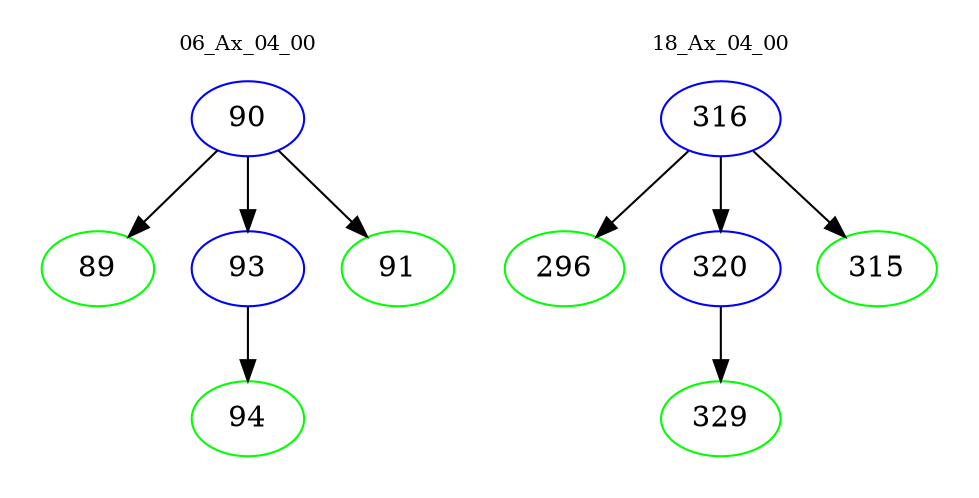 digraph{
subgraph cluster_0 {
color = white
label = "06_Ax_04_00";
fontsize=10;
T0_90 [label="90", color="blue"]
T0_90 -> T0_89 [color="black"]
T0_89 [label="89", color="green"]
T0_90 -> T0_93 [color="black"]
T0_93 [label="93", color="blue"]
T0_93 -> T0_94 [color="black"]
T0_94 [label="94", color="green"]
T0_90 -> T0_91 [color="black"]
T0_91 [label="91", color="green"]
}
subgraph cluster_1 {
color = white
label = "18_Ax_04_00";
fontsize=10;
T1_316 [label="316", color="blue"]
T1_316 -> T1_296 [color="black"]
T1_296 [label="296", color="green"]
T1_316 -> T1_320 [color="black"]
T1_320 [label="320", color="blue"]
T1_320 -> T1_329 [color="black"]
T1_329 [label="329", color="green"]
T1_316 -> T1_315 [color="black"]
T1_315 [label="315", color="green"]
}
}
